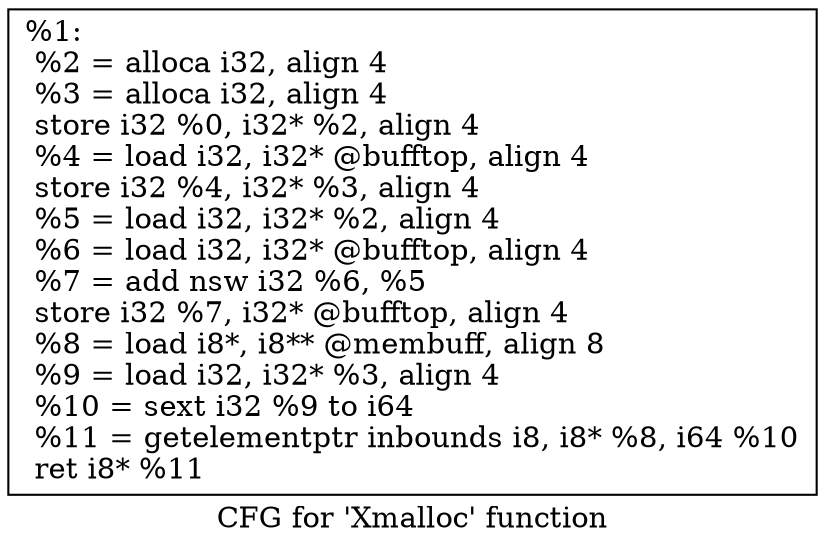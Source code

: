 digraph "CFG for 'Xmalloc' function" {
	label="CFG for 'Xmalloc' function";

	Node0x2669310 [shape=record,label="{%1:\l  %2 = alloca i32, align 4\l  %3 = alloca i32, align 4\l  store i32 %0, i32* %2, align 4\l  %4 = load i32, i32* @bufftop, align 4\l  store i32 %4, i32* %3, align 4\l  %5 = load i32, i32* %2, align 4\l  %6 = load i32, i32* @bufftop, align 4\l  %7 = add nsw i32 %6, %5\l  store i32 %7, i32* @bufftop, align 4\l  %8 = load i8*, i8** @membuff, align 8\l  %9 = load i32, i32* %3, align 4\l  %10 = sext i32 %9 to i64\l  %11 = getelementptr inbounds i8, i8* %8, i64 %10\l  ret i8* %11\l}"];
}
